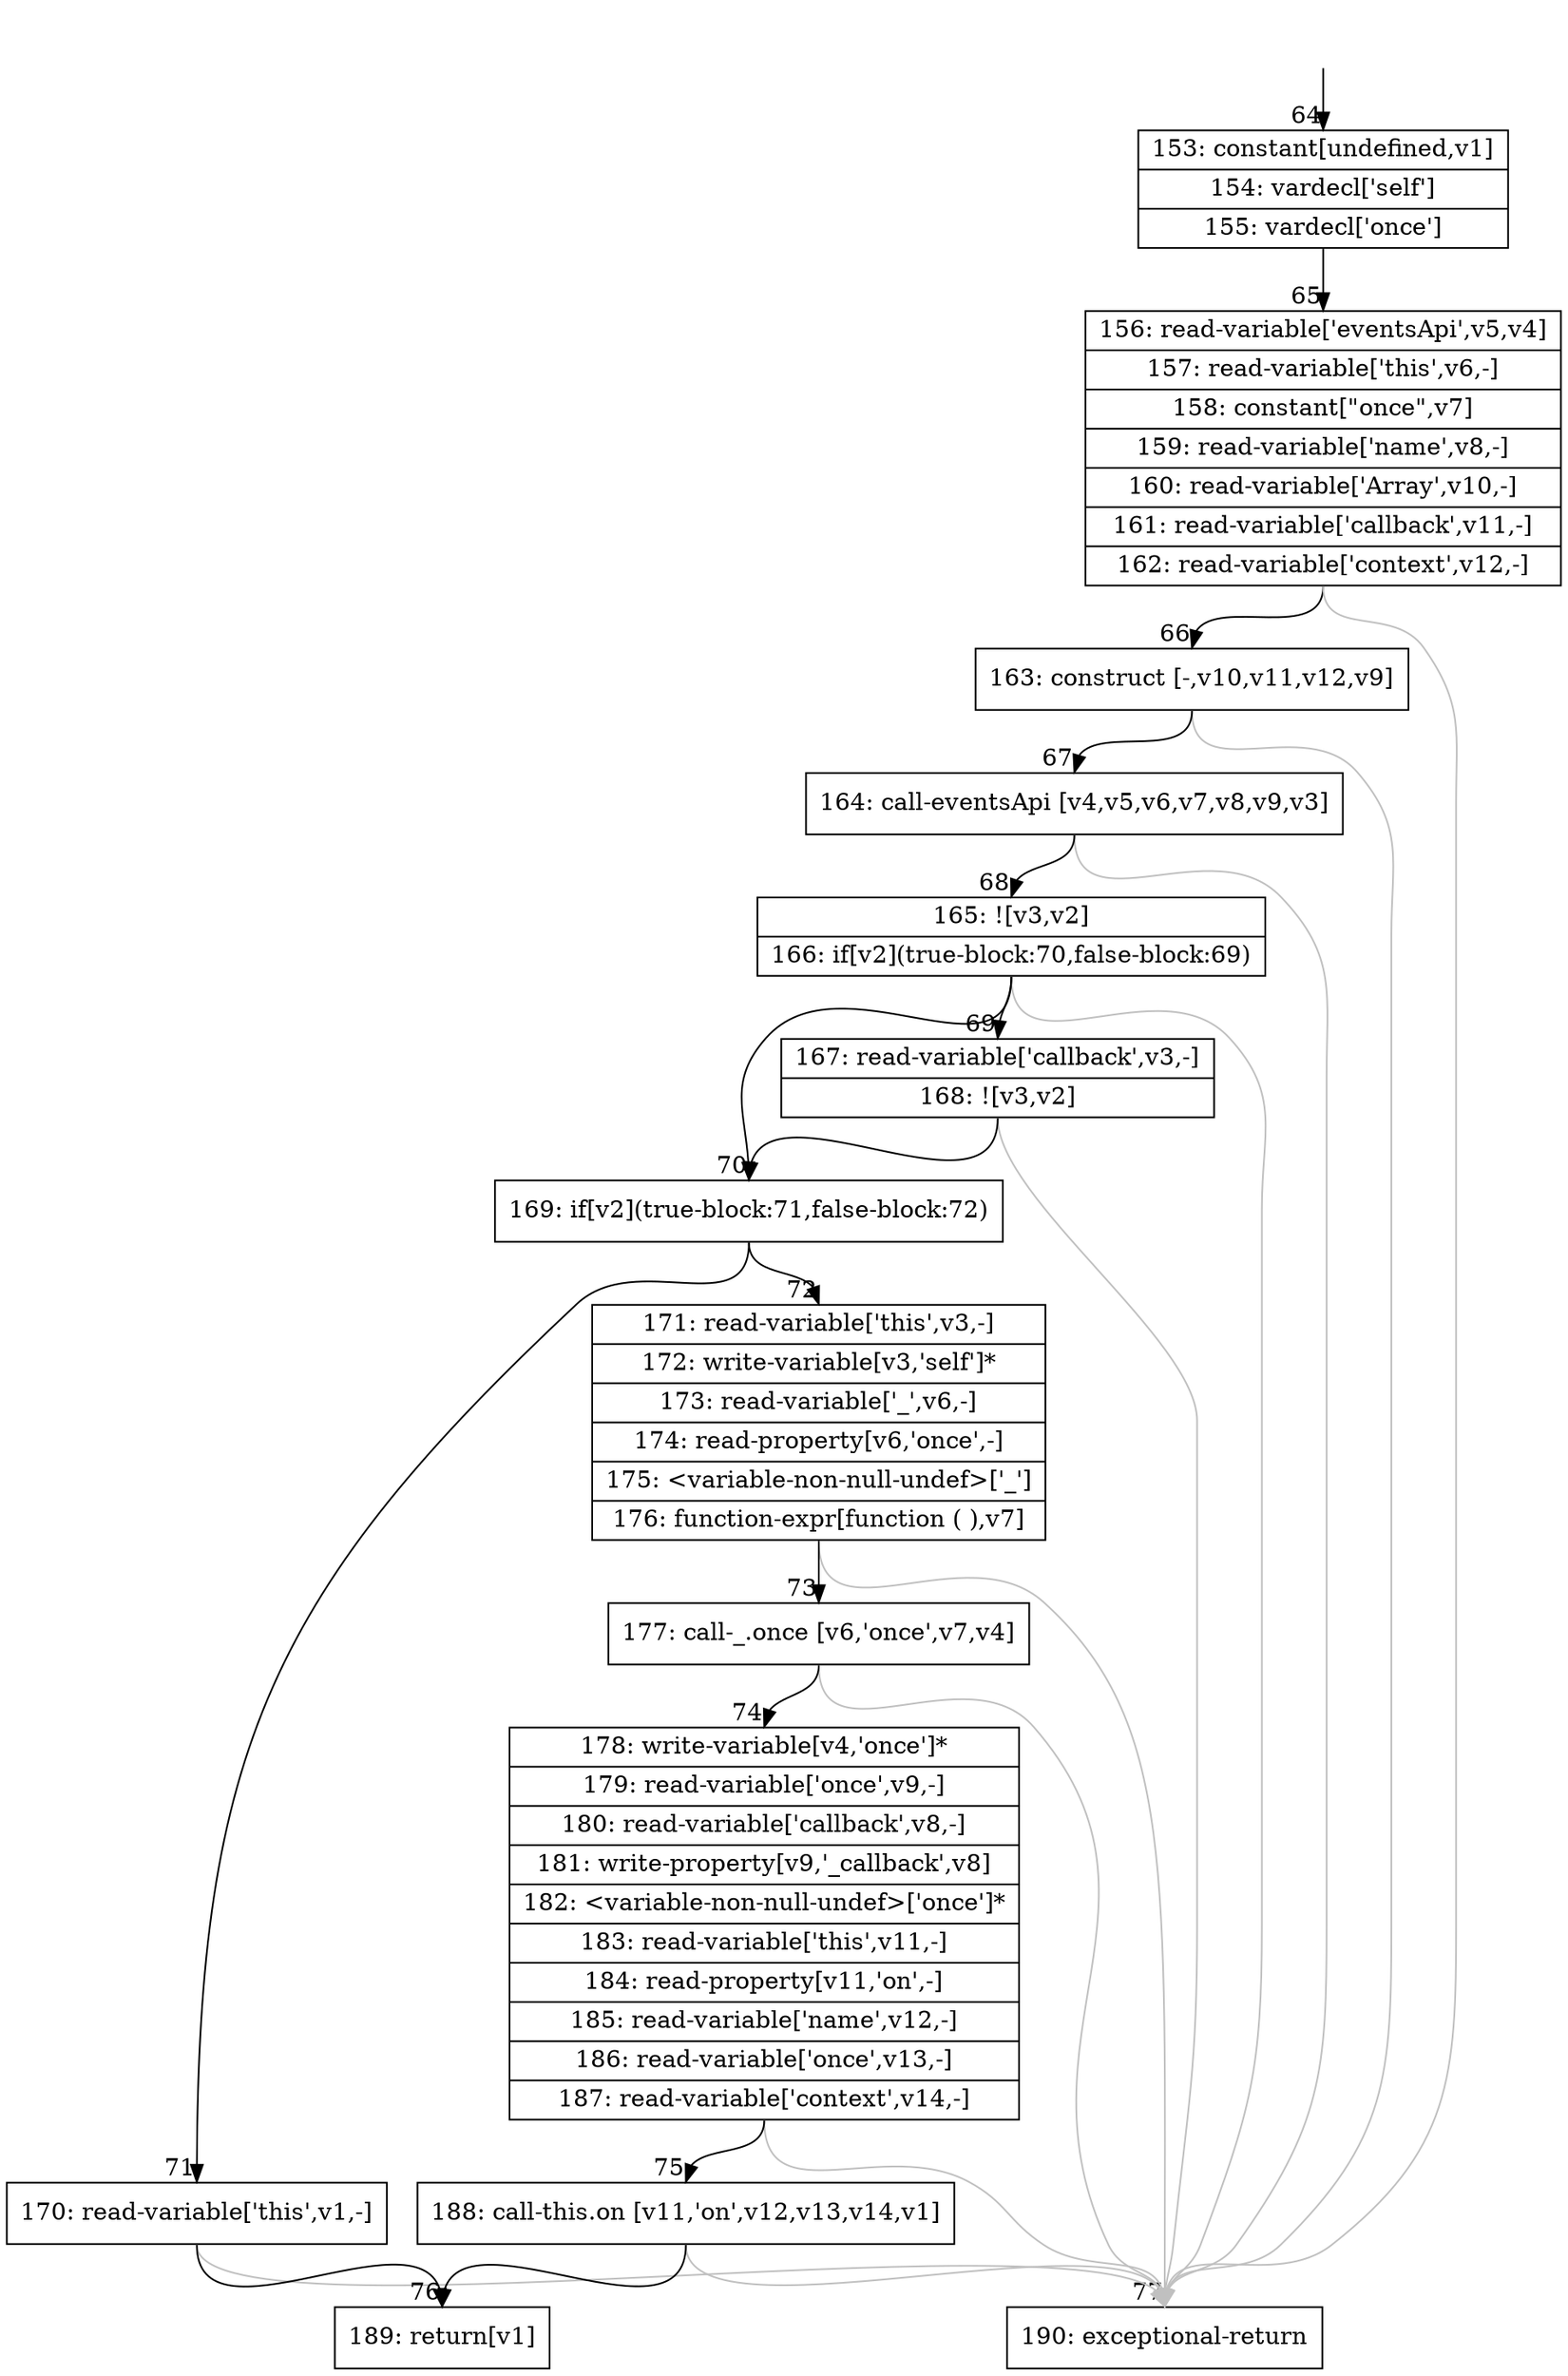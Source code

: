 digraph {
rankdir="TD"
BB_entry6[shape=none,label=""];
BB_entry6 -> BB64 [tailport=s, headport=n, headlabel="    64"]
BB64 [shape=record label="{153: constant[undefined,v1]|154: vardecl['self']|155: vardecl['once']}" ] 
BB64 -> BB65 [tailport=s, headport=n, headlabel="      65"]
BB65 [shape=record label="{156: read-variable['eventsApi',v5,v4]|157: read-variable['this',v6,-]|158: constant[\"once\",v7]|159: read-variable['name',v8,-]|160: read-variable['Array',v10,-]|161: read-variable['callback',v11,-]|162: read-variable['context',v12,-]}" ] 
BB65 -> BB66 [tailport=s, headport=n, headlabel="      66"]
BB65 -> BB77 [tailport=s, headport=n, color=gray, headlabel="      77"]
BB66 [shape=record label="{163: construct [-,v10,v11,v12,v9]}" ] 
BB66 -> BB67 [tailport=s, headport=n, headlabel="      67"]
BB66 -> BB77 [tailport=s, headport=n, color=gray]
BB67 [shape=record label="{164: call-eventsApi [v4,v5,v6,v7,v8,v9,v3]}" ] 
BB67 -> BB68 [tailport=s, headport=n, headlabel="      68"]
BB67 -> BB77 [tailport=s, headport=n, color=gray]
BB68 [shape=record label="{165: ![v3,v2]|166: if[v2](true-block:70,false-block:69)}" ] 
BB68 -> BB70 [tailport=s, headport=n, headlabel="      70"]
BB68 -> BB69 [tailport=s, headport=n, headlabel="      69"]
BB68 -> BB77 [tailport=s, headport=n, color=gray]
BB69 [shape=record label="{167: read-variable['callback',v3,-]|168: ![v3,v2]}" ] 
BB69 -> BB70 [tailport=s, headport=n]
BB69 -> BB77 [tailport=s, headport=n, color=gray]
BB70 [shape=record label="{169: if[v2](true-block:71,false-block:72)}" ] 
BB70 -> BB71 [tailport=s, headport=n, headlabel="      71"]
BB70 -> BB72 [tailport=s, headport=n, headlabel="      72"]
BB71 [shape=record label="{170: read-variable['this',v1,-]}" ] 
BB71 -> BB76 [tailport=s, headport=n, headlabel="      76"]
BB71 -> BB77 [tailport=s, headport=n, color=gray]
BB72 [shape=record label="{171: read-variable['this',v3,-]|172: write-variable[v3,'self']*|173: read-variable['_',v6,-]|174: read-property[v6,'once',-]|175: \<variable-non-null-undef\>['_']|176: function-expr[function ( ),v7]}" ] 
BB72 -> BB73 [tailport=s, headport=n, headlabel="      73"]
BB72 -> BB77 [tailport=s, headport=n, color=gray]
BB73 [shape=record label="{177: call-_.once [v6,'once',v7,v4]}" ] 
BB73 -> BB74 [tailport=s, headport=n, headlabel="      74"]
BB73 -> BB77 [tailport=s, headport=n, color=gray]
BB74 [shape=record label="{178: write-variable[v4,'once']*|179: read-variable['once',v9,-]|180: read-variable['callback',v8,-]|181: write-property[v9,'_callback',v8]|182: \<variable-non-null-undef\>['once']*|183: read-variable['this',v11,-]|184: read-property[v11,'on',-]|185: read-variable['name',v12,-]|186: read-variable['once',v13,-]|187: read-variable['context',v14,-]}" ] 
BB74 -> BB75 [tailport=s, headport=n, headlabel="      75"]
BB74 -> BB77 [tailport=s, headport=n, color=gray]
BB75 [shape=record label="{188: call-this.on [v11,'on',v12,v13,v14,v1]}" ] 
BB75 -> BB76 [tailport=s, headport=n]
BB75 -> BB77 [tailport=s, headport=n, color=gray]
BB76 [shape=record label="{189: return[v1]}" ] 
BB77 [shape=record label="{190: exceptional-return}" ] 
//#$~ 101
}
